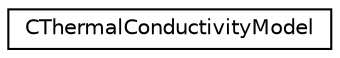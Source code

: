 digraph "Graphical Class Hierarchy"
{
  edge [fontname="Helvetica",fontsize="10",labelfontname="Helvetica",labelfontsize="10"];
  node [fontname="Helvetica",fontsize="10",shape=record];
  rankdir="LR";
  Node0 [label="CThermalConductivityModel",height=0.2,width=0.4,color="black", fillcolor="white", style="filled",URL="$class_c_thermal_conductivity_model.html",tooltip="Main class for defining the Transport-Physical Model a child class for each particular Model (Prandtl..."];
}
